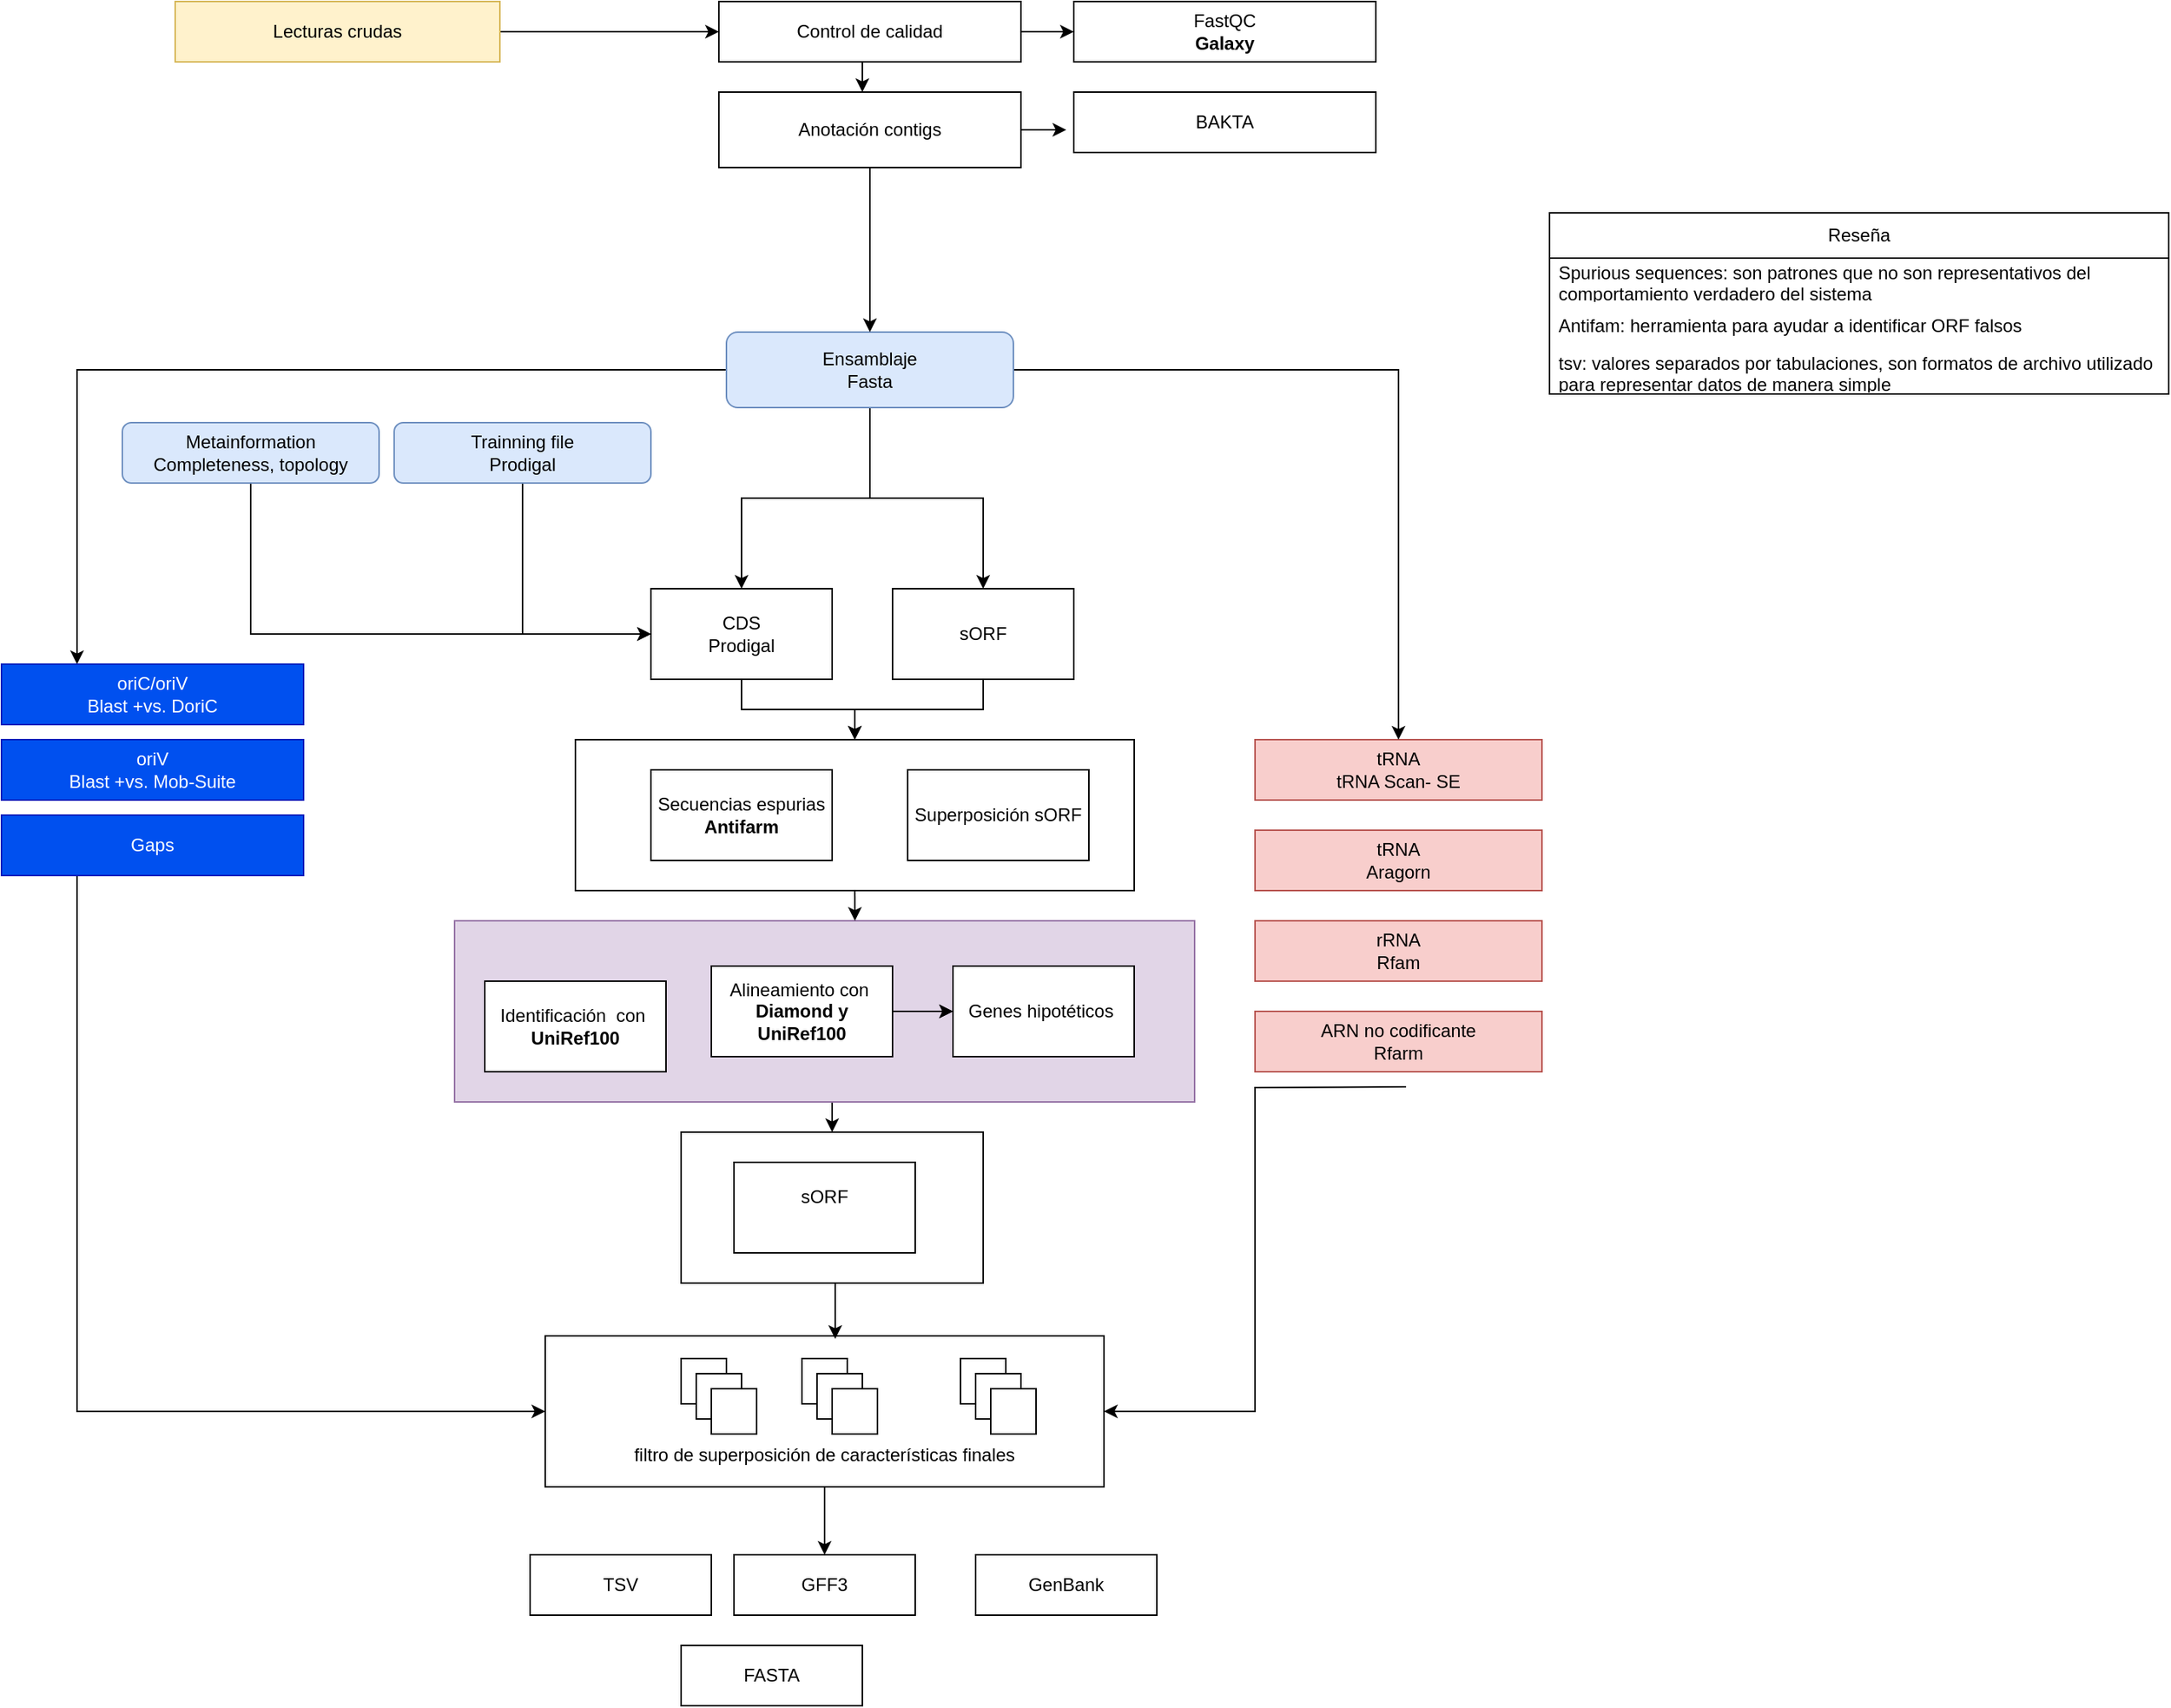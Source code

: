 <mxfile version="24.0.7" type="github">
  <diagram name="Página-1" id="lsY_AHojMyWDu4EsEvxC">
    <mxGraphModel dx="1467" dy="767" grid="1" gridSize="10" guides="1" tooltips="1" connect="1" arrows="1" fold="1" page="1" pageScale="1" pageWidth="1654" pageHeight="1169" math="0" shadow="0">
      <root>
        <mxCell id="0" />
        <mxCell id="1" parent="0" />
        <mxCell id="0k39_keqmSAFUSxoz9Lg-10" value="" style="rounded=0;whiteSpace=wrap;html=1;" parent="1" vertex="1">
          <mxGeometry x="585" y="779" width="200" height="100" as="geometry" />
        </mxCell>
        <mxCell id="F7AiFnY3k-9bkChaaHXC-18" style="edgeStyle=orthogonalEdgeStyle;rounded=0;orthogonalLoop=1;jettySize=auto;html=1;exitX=0.5;exitY=1;exitDx=0;exitDy=0;entryX=0.5;entryY=0;entryDx=0;entryDy=0;" parent="1" source="0k39_keqmSAFUSxoz9Lg-8" target="0k39_keqmSAFUSxoz9Lg-10" edge="1">
          <mxGeometry relative="1" as="geometry" />
        </mxCell>
        <mxCell id="0k39_keqmSAFUSxoz9Lg-8" value="" style="rounded=0;whiteSpace=wrap;html=1;fillColor=#e1d5e7;strokeColor=#9673a6;" parent="1" vertex="1">
          <mxGeometry x="435" y="639" width="490" height="120" as="geometry" />
        </mxCell>
        <mxCell id="0k39_keqmSAFUSxoz9Lg-4" value="" style="rounded=0;whiteSpace=wrap;html=1;" parent="1" vertex="1">
          <mxGeometry x="515" y="519" width="370" height="100" as="geometry" />
        </mxCell>
        <mxCell id="F7AiFnY3k-9bkChaaHXC-7" style="edgeStyle=orthogonalEdgeStyle;rounded=0;orthogonalLoop=1;jettySize=auto;html=1;exitX=0.5;exitY=1;exitDx=0;exitDy=0;" parent="1" source="PLAqqT9fA4ukugUgmhYn-3" target="0k39_keqmSAFUSxoz9Lg-4" edge="1">
          <mxGeometry relative="1" as="geometry" />
        </mxCell>
        <mxCell id="PLAqqT9fA4ukugUgmhYn-3" value="CDS&lt;div&gt;Prodigal&lt;/div&gt;" style="whiteSpace=wrap;html=1;rounded=0;" parent="1" vertex="1">
          <mxGeometry x="565" y="419" width="120" height="60" as="geometry" />
        </mxCell>
        <mxCell id="F7AiFnY3k-9bkChaaHXC-8" style="edgeStyle=orthogonalEdgeStyle;rounded=0;orthogonalLoop=1;jettySize=auto;html=1;exitX=0.5;exitY=1;exitDx=0;exitDy=0;entryX=0.5;entryY=0;entryDx=0;entryDy=0;" parent="1" source="PLAqqT9fA4ukugUgmhYn-7" target="0k39_keqmSAFUSxoz9Lg-4" edge="1">
          <mxGeometry relative="1" as="geometry" />
        </mxCell>
        <mxCell id="PLAqqT9fA4ukugUgmhYn-7" value="sORF" style="whiteSpace=wrap;html=1;rounded=0;" parent="1" vertex="1">
          <mxGeometry x="725" y="419" width="120" height="60" as="geometry" />
        </mxCell>
        <mxCell id="PLAqqT9fA4ukugUgmhYn-12" value="&lt;div&gt;Secuencias espurias&lt;/div&gt;&lt;div&gt;&lt;b&gt;Antifarm&lt;/b&gt;&lt;/div&gt;" style="rounded=0;whiteSpace=wrap;html=1;" parent="1" vertex="1">
          <mxGeometry x="565" y="539" width="120" height="60" as="geometry" />
        </mxCell>
        <mxCell id="0k39_keqmSAFUSxoz9Lg-2" value="Superposición sORF" style="rounded=0;whiteSpace=wrap;html=1;" parent="1" vertex="1">
          <mxGeometry x="735" y="539" width="120" height="60" as="geometry" />
        </mxCell>
        <mxCell id="0k39_keqmSAFUSxoz9Lg-5" value="Genes hipotéticos&amp;nbsp;" style="rounded=0;whiteSpace=wrap;html=1;" parent="1" vertex="1">
          <mxGeometry x="765" y="669" width="120" height="60" as="geometry" />
        </mxCell>
        <mxCell id="F7AiFnY3k-9bkChaaHXC-10" style="edgeStyle=orthogonalEdgeStyle;rounded=0;orthogonalLoop=1;jettySize=auto;html=1;exitX=1;exitY=0.5;exitDx=0;exitDy=0;" parent="1" source="0k39_keqmSAFUSxoz9Lg-6" target="0k39_keqmSAFUSxoz9Lg-5" edge="1">
          <mxGeometry relative="1" as="geometry" />
        </mxCell>
        <mxCell id="DjfpF-f8qs52rNZ2FO8E-1" value="" style="edgeStyle=orthogonalEdgeStyle;rounded=0;orthogonalLoop=1;jettySize=auto;html=1;" parent="1" source="0k39_keqmSAFUSxoz9Lg-6" target="0k39_keqmSAFUSxoz9Lg-5" edge="1">
          <mxGeometry relative="1" as="geometry" />
        </mxCell>
        <mxCell id="0k39_keqmSAFUSxoz9Lg-6" value="Alineamiento con&amp;nbsp;&lt;br&gt;&lt;b&gt;Diamond y UniRef100&lt;/b&gt;" style="rounded=0;whiteSpace=wrap;html=1;" parent="1" vertex="1">
          <mxGeometry x="605" y="669" width="120" height="60" as="geometry" />
        </mxCell>
        <mxCell id="0k39_keqmSAFUSxoz9Lg-7" value="Identificación&amp;nbsp; con&amp;nbsp;&lt;br&gt;&lt;b&gt;UniRef100&lt;/b&gt;" style="rounded=0;whiteSpace=wrap;html=1;" parent="1" vertex="1">
          <mxGeometry x="455" y="679" width="120" height="60" as="geometry" />
        </mxCell>
        <mxCell id="0k39_keqmSAFUSxoz9Lg-9" value="sORF&lt;div&gt;&lt;br/&gt;&lt;/div&gt;" style="rounded=0;whiteSpace=wrap;html=1;" parent="1" vertex="1">
          <mxGeometry x="620" y="799" width="120" height="60" as="geometry" />
        </mxCell>
        <mxCell id="DjfpF-f8qs52rNZ2FO8E-10" value="" style="edgeStyle=orthogonalEdgeStyle;rounded=0;orthogonalLoop=1;jettySize=auto;html=1;" parent="1" source="0k39_keqmSAFUSxoz9Lg-11" target="DjfpF-f8qs52rNZ2FO8E-9" edge="1">
          <mxGeometry relative="1" as="geometry" />
        </mxCell>
        <mxCell id="0k39_keqmSAFUSxoz9Lg-11" value="&lt;div&gt;&lt;br&gt;&lt;/div&gt;&lt;div&gt;&lt;br&gt;&lt;/div&gt;&lt;div&gt;&lt;br&gt;&lt;/div&gt;&lt;div&gt;&lt;br&gt;&lt;/div&gt;&lt;div&gt;filtro de superposición de características finales&lt;/div&gt;" style="rounded=0;whiteSpace=wrap;html=1;" parent="1" vertex="1">
          <mxGeometry x="495" y="914" width="370" height="100" as="geometry" />
        </mxCell>
        <mxCell id="0k39_keqmSAFUSxoz9Lg-12" value="" style="whiteSpace=wrap;html=1;aspect=fixed;" parent="1" vertex="1">
          <mxGeometry x="585" y="929" width="30" height="30" as="geometry" />
        </mxCell>
        <mxCell id="0k39_keqmSAFUSxoz9Lg-13" value="" style="whiteSpace=wrap;html=1;aspect=fixed;" parent="1" vertex="1">
          <mxGeometry x="595" y="939" width="30" height="30" as="geometry" />
        </mxCell>
        <mxCell id="0k39_keqmSAFUSxoz9Lg-14" value="" style="whiteSpace=wrap;html=1;aspect=fixed;" parent="1" vertex="1">
          <mxGeometry x="605" y="949" width="30" height="30" as="geometry" />
        </mxCell>
        <mxCell id="0k39_keqmSAFUSxoz9Lg-15" value="" style="whiteSpace=wrap;html=1;aspect=fixed;" parent="1" vertex="1">
          <mxGeometry x="665" y="929" width="30" height="30" as="geometry" />
        </mxCell>
        <mxCell id="0k39_keqmSAFUSxoz9Lg-16" value="" style="whiteSpace=wrap;html=1;aspect=fixed;" parent="1" vertex="1">
          <mxGeometry x="675" y="939" width="30" height="30" as="geometry" />
        </mxCell>
        <mxCell id="0k39_keqmSAFUSxoz9Lg-17" value="" style="whiteSpace=wrap;html=1;aspect=fixed;" parent="1" vertex="1">
          <mxGeometry x="685" y="949" width="30" height="30" as="geometry" />
        </mxCell>
        <mxCell id="0k39_keqmSAFUSxoz9Lg-18" value="" style="whiteSpace=wrap;html=1;aspect=fixed;" parent="1" vertex="1">
          <mxGeometry x="770" y="929" width="30" height="30" as="geometry" />
        </mxCell>
        <mxCell id="0k39_keqmSAFUSxoz9Lg-19" value="" style="whiteSpace=wrap;html=1;aspect=fixed;" parent="1" vertex="1">
          <mxGeometry x="780" y="939" width="30" height="30" as="geometry" />
        </mxCell>
        <mxCell id="0k39_keqmSAFUSxoz9Lg-20" value="" style="whiteSpace=wrap;html=1;aspect=fixed;" parent="1" vertex="1">
          <mxGeometry x="790" y="949" width="30" height="30" as="geometry" />
        </mxCell>
        <mxCell id="0k39_keqmSAFUSxoz9Lg-21" value="tRNA&lt;br&gt;tRNA Scan- SE" style="rounded=0;whiteSpace=wrap;html=1;fillColor=#f8cecc;strokeColor=#b85450;" parent="1" vertex="1">
          <mxGeometry x="965" y="519" width="190" height="40" as="geometry" />
        </mxCell>
        <mxCell id="0k39_keqmSAFUSxoz9Lg-22" value="tRNA&lt;br&gt;Aragorn" style="rounded=0;whiteSpace=wrap;html=1;fillColor=#f8cecc;strokeColor=#b85450;" parent="1" vertex="1">
          <mxGeometry x="965" y="579" width="190" height="40" as="geometry" />
        </mxCell>
        <mxCell id="0k39_keqmSAFUSxoz9Lg-23" value="rRNA&lt;br&gt;Rfam" style="rounded=0;whiteSpace=wrap;html=1;fillColor=#f8cecc;strokeColor=#b85450;" parent="1" vertex="1">
          <mxGeometry x="965" y="639" width="190" height="40" as="geometry" />
        </mxCell>
        <mxCell id="0k39_keqmSAFUSxoz9Lg-24" value="ARN no codificante&lt;br&gt;Rfarm" style="rounded=0;whiteSpace=wrap;html=1;fillColor=#f8cecc;strokeColor=#b85450;" parent="1" vertex="1">
          <mxGeometry x="965" y="699" width="190" height="40" as="geometry" />
        </mxCell>
        <mxCell id="F7AiFnY3k-9bkChaaHXC-15" style="edgeStyle=orthogonalEdgeStyle;rounded=0;orthogonalLoop=1;jettySize=auto;html=1;entryX=1;entryY=0.5;entryDx=0;entryDy=0;" parent="1" target="0k39_keqmSAFUSxoz9Lg-11" edge="1">
          <mxGeometry relative="1" as="geometry">
            <mxPoint x="1065" y="749" as="sourcePoint" />
          </mxGeometry>
        </mxCell>
        <mxCell id="F7AiFnY3k-9bkChaaHXC-11" style="edgeStyle=orthogonalEdgeStyle;rounded=0;orthogonalLoop=1;jettySize=auto;html=1;exitX=0.5;exitY=1;exitDx=0;exitDy=0;entryX=0;entryY=0.5;entryDx=0;entryDy=0;" parent="1" source="0k39_keqmSAFUSxoz9Lg-280" target="PLAqqT9fA4ukugUgmhYn-3" edge="1">
          <mxGeometry relative="1" as="geometry" />
        </mxCell>
        <mxCell id="0k39_keqmSAFUSxoz9Lg-280" value="Metainformation&lt;div&gt;Completeness, topology&lt;/div&gt;" style="rounded=1;whiteSpace=wrap;html=1;fillColor=#dae8fc;strokeColor=#6c8ebf;" parent="1" vertex="1">
          <mxGeometry x="215" y="309" width="170" height="40" as="geometry" />
        </mxCell>
        <mxCell id="F7AiFnY3k-9bkChaaHXC-12" style="edgeStyle=orthogonalEdgeStyle;rounded=0;orthogonalLoop=1;jettySize=auto;html=1;exitX=0.5;exitY=1;exitDx=0;exitDy=0;entryX=0;entryY=0.5;entryDx=0;entryDy=0;" parent="1" source="0k39_keqmSAFUSxoz9Lg-281" target="PLAqqT9fA4ukugUgmhYn-3" edge="1">
          <mxGeometry relative="1" as="geometry" />
        </mxCell>
        <mxCell id="0k39_keqmSAFUSxoz9Lg-281" value="Trainning file&lt;div&gt;Prodigal&lt;/div&gt;" style="rounded=1;whiteSpace=wrap;html=1;fillColor=#dae8fc;strokeColor=#6c8ebf;" parent="1" vertex="1">
          <mxGeometry x="395" y="309" width="170" height="40" as="geometry" />
        </mxCell>
        <mxCell id="F7AiFnY3k-9bkChaaHXC-5" style="edgeStyle=orthogonalEdgeStyle;rounded=0;orthogonalLoop=1;jettySize=auto;html=1;exitX=0.5;exitY=1;exitDx=0;exitDy=0;entryX=0.5;entryY=0;entryDx=0;entryDy=0;" parent="1" source="0k39_keqmSAFUSxoz9Lg-282" target="PLAqqT9fA4ukugUgmhYn-3" edge="1">
          <mxGeometry relative="1" as="geometry" />
        </mxCell>
        <mxCell id="F7AiFnY3k-9bkChaaHXC-6" style="edgeStyle=orthogonalEdgeStyle;rounded=0;orthogonalLoop=1;jettySize=auto;html=1;exitX=0.5;exitY=1;exitDx=0;exitDy=0;entryX=0.5;entryY=0;entryDx=0;entryDy=0;" parent="1" source="0k39_keqmSAFUSxoz9Lg-282" target="PLAqqT9fA4ukugUgmhYn-7" edge="1">
          <mxGeometry relative="1" as="geometry" />
        </mxCell>
        <mxCell id="F7AiFnY3k-9bkChaaHXC-13" style="edgeStyle=orthogonalEdgeStyle;rounded=0;orthogonalLoop=1;jettySize=auto;html=1;exitX=0;exitY=0.5;exitDx=0;exitDy=0;entryX=0.25;entryY=0;entryDx=0;entryDy=0;" parent="1" source="0k39_keqmSAFUSxoz9Lg-282" target="0k39_keqmSAFUSxoz9Lg-284" edge="1">
          <mxGeometry relative="1" as="geometry" />
        </mxCell>
        <mxCell id="F7AiFnY3k-9bkChaaHXC-16" style="edgeStyle=orthogonalEdgeStyle;rounded=0;orthogonalLoop=1;jettySize=auto;html=1;exitX=1;exitY=0.5;exitDx=0;exitDy=0;entryX=0.5;entryY=0;entryDx=0;entryDy=0;" parent="1" source="0k39_keqmSAFUSxoz9Lg-282" target="0k39_keqmSAFUSxoz9Lg-21" edge="1">
          <mxGeometry relative="1" as="geometry" />
        </mxCell>
        <mxCell id="0k39_keqmSAFUSxoz9Lg-282" value="Ensamblaje&lt;div&gt;Fasta&lt;/div&gt;" style="rounded=1;whiteSpace=wrap;html=1;fillColor=#dae8fc;strokeColor=#6c8ebf;" parent="1" vertex="1">
          <mxGeometry x="615" y="249" width="190" height="50" as="geometry" />
        </mxCell>
        <mxCell id="0k39_keqmSAFUSxoz9Lg-284" value="oriC/oriV&lt;div&gt;Blast +vs. DoriC&lt;/div&gt;" style="rounded=0;whiteSpace=wrap;html=1;fillColor=#0050ef;fontColor=#ffffff;strokeColor=#001DBC;" parent="1" vertex="1">
          <mxGeometry x="135" y="469" width="200" height="40" as="geometry" />
        </mxCell>
        <mxCell id="F7AiFnY3k-9bkChaaHXC-1" value="oriV&lt;div&gt;Blast +vs. Mob-Suite&lt;/div&gt;" style="rounded=0;whiteSpace=wrap;html=1;fillColor=#0050ef;fontColor=#ffffff;strokeColor=#001DBC;" parent="1" vertex="1">
          <mxGeometry x="135" y="519" width="200" height="40" as="geometry" />
        </mxCell>
        <mxCell id="F7AiFnY3k-9bkChaaHXC-14" style="edgeStyle=orthogonalEdgeStyle;rounded=0;orthogonalLoop=1;jettySize=auto;html=1;exitX=0.25;exitY=1;exitDx=0;exitDy=0;entryX=0;entryY=0.5;entryDx=0;entryDy=0;" parent="1" source="F7AiFnY3k-9bkChaaHXC-2" target="0k39_keqmSAFUSxoz9Lg-11" edge="1">
          <mxGeometry relative="1" as="geometry" />
        </mxCell>
        <mxCell id="F7AiFnY3k-9bkChaaHXC-2" value="Gaps" style="rounded=0;whiteSpace=wrap;html=1;fillColor=#0050ef;fontColor=#ffffff;strokeColor=#001DBC;" parent="1" vertex="1">
          <mxGeometry x="135" y="569" width="200" height="40" as="geometry" />
        </mxCell>
        <mxCell id="F7AiFnY3k-9bkChaaHXC-9" style="edgeStyle=orthogonalEdgeStyle;rounded=0;orthogonalLoop=1;jettySize=auto;html=1;exitX=0.5;exitY=1;exitDx=0;exitDy=0;entryX=0.541;entryY=0;entryDx=0;entryDy=0;entryPerimeter=0;" parent="1" source="0k39_keqmSAFUSxoz9Lg-4" target="0k39_keqmSAFUSxoz9Lg-8" edge="1">
          <mxGeometry relative="1" as="geometry" />
        </mxCell>
        <mxCell id="F7AiFnY3k-9bkChaaHXC-19" style="edgeStyle=orthogonalEdgeStyle;rounded=0;orthogonalLoop=1;jettySize=auto;html=1;exitX=0.5;exitY=1;exitDx=0;exitDy=0;entryX=0.519;entryY=0.02;entryDx=0;entryDy=0;entryPerimeter=0;" parent="1" source="0k39_keqmSAFUSxoz9Lg-10" target="0k39_keqmSAFUSxoz9Lg-11" edge="1">
          <mxGeometry relative="1" as="geometry" />
        </mxCell>
        <mxCell id="F7AiFnY3k-9bkChaaHXC-20" value="Reseña" style="swimlane;fontStyle=0;childLayout=stackLayout;horizontal=1;startSize=30;horizontalStack=0;resizeParent=1;resizeParentMax=0;resizeLast=0;collapsible=1;marginBottom=0;whiteSpace=wrap;html=1;" parent="1" vertex="1">
          <mxGeometry x="1160" y="170" width="410" height="120" as="geometry" />
        </mxCell>
        <mxCell id="F7AiFnY3k-9bkChaaHXC-21" value="Spurious sequences: son patrones que no son representativos del comportamiento verdadero del sistema" style="text;strokeColor=none;fillColor=none;align=left;verticalAlign=middle;spacingLeft=4;spacingRight=4;overflow=hidden;points=[[0,0.5],[1,0.5]];portConstraint=eastwest;rotatable=0;whiteSpace=wrap;html=1;" parent="F7AiFnY3k-9bkChaaHXC-20" vertex="1">
          <mxGeometry y="30" width="410" height="30" as="geometry" />
        </mxCell>
        <mxCell id="F7AiFnY3k-9bkChaaHXC-22" value="Antifam: herramienta para ayudar a identificar ORF falsos" style="text;strokeColor=none;fillColor=none;align=left;verticalAlign=middle;spacingLeft=4;spacingRight=4;overflow=hidden;points=[[0,0.5],[1,0.5]];portConstraint=eastwest;rotatable=0;whiteSpace=wrap;html=1;" parent="F7AiFnY3k-9bkChaaHXC-20" vertex="1">
          <mxGeometry y="60" width="410" height="30" as="geometry" />
        </mxCell>
        <mxCell id="F7AiFnY3k-9bkChaaHXC-23" value="tsv: valores separados por tabulaciones, son formatos de archivo utilizado para representar datos de manera simple" style="text;strokeColor=none;fillColor=none;align=left;verticalAlign=middle;spacingLeft=4;spacingRight=4;overflow=hidden;points=[[0,0.5],[1,0.5]];portConstraint=eastwest;rotatable=0;whiteSpace=wrap;html=1;" parent="F7AiFnY3k-9bkChaaHXC-20" vertex="1">
          <mxGeometry y="90" width="410" height="30" as="geometry" />
        </mxCell>
        <mxCell id="DjfpF-f8qs52rNZ2FO8E-9" value="GFF3" style="whiteSpace=wrap;html=1;rounded=0;" parent="1" vertex="1">
          <mxGeometry x="620" y="1059" width="120" height="40" as="geometry" />
        </mxCell>
        <mxCell id="DjfpF-f8qs52rNZ2FO8E-11" value="TSV" style="whiteSpace=wrap;html=1;rounded=0;" parent="1" vertex="1">
          <mxGeometry x="485" y="1059" width="120" height="40" as="geometry" />
        </mxCell>
        <mxCell id="DjfpF-f8qs52rNZ2FO8E-12" value="GenBank&lt;span style=&quot;color: rgba(0, 0, 0, 0); font-family: monospace; font-size: 0px; text-align: start; text-wrap: nowrap;&quot;&gt;%3CmxGraphModel%3E%3Croot%3E%3CmxCell%20id%3D%220%22%2F%3E%3CmxCell%20id%3D%221%22%20parent%3D%220%22%2F%3E%3CmxCell%20id%3D%222%22%20value%3D%22%22%20style%3D%22whiteSpace%3Dwrap%3Bhtml%3D1%3Brounded%3D0%3B%22%20vertex%3D%221%22%20parent%3D%221%22%3E%3CmxGeometry%20x%3D%22525%22%20y%3D%221050%22%20width%3D%22120%22%20height%3D%2260%22%20as%3D%22geometry%22%2F%3E%3C%2FmxCell%3E%3C%2Froot%3E%3C%2FmxGraphModel%3E&lt;/span&gt;" style="whiteSpace=wrap;html=1;rounded=0;" parent="1" vertex="1">
          <mxGeometry x="780" y="1059" width="120" height="40" as="geometry" />
        </mxCell>
        <mxCell id="DjfpF-f8qs52rNZ2FO8E-13" value="FASTA" style="whiteSpace=wrap;html=1;rounded=0;" parent="1" vertex="1">
          <mxGeometry x="585" y="1119" width="120" height="40" as="geometry" />
        </mxCell>
        <mxCell id="5-C1syGSmPdqBT3i8IZU-4" value="" style="edgeStyle=orthogonalEdgeStyle;rounded=0;orthogonalLoop=1;jettySize=auto;html=1;" edge="1" parent="1" source="5-C1syGSmPdqBT3i8IZU-2" target="5-C1syGSmPdqBT3i8IZU-3">
          <mxGeometry relative="1" as="geometry" />
        </mxCell>
        <mxCell id="5-C1syGSmPdqBT3i8IZU-2" value="Lecturas crudas" style="rounded=0;whiteSpace=wrap;html=1;fillColor=#fff2cc;strokeColor=#d6b656;" vertex="1" parent="1">
          <mxGeometry x="250" y="30" width="215" height="40" as="geometry" />
        </mxCell>
        <mxCell id="5-C1syGSmPdqBT3i8IZU-8" style="edgeStyle=orthogonalEdgeStyle;rounded=0;orthogonalLoop=1;jettySize=auto;html=1;exitX=1;exitY=0.5;exitDx=0;exitDy=0;entryX=0;entryY=0.5;entryDx=0;entryDy=0;" edge="1" parent="1" source="5-C1syGSmPdqBT3i8IZU-3" target="5-C1syGSmPdqBT3i8IZU-5">
          <mxGeometry relative="1" as="geometry" />
        </mxCell>
        <mxCell id="5-C1syGSmPdqBT3i8IZU-3" value="Control de calidad" style="whiteSpace=wrap;html=1;rounded=0;" vertex="1" parent="1">
          <mxGeometry x="610" y="30" width="200" height="40" as="geometry" />
        </mxCell>
        <mxCell id="5-C1syGSmPdqBT3i8IZU-5" value="FastQC&lt;br&gt;&lt;b&gt;Galaxy&lt;/b&gt;" style="whiteSpace=wrap;html=1;rounded=0;" vertex="1" parent="1">
          <mxGeometry x="845" y="30" width="200" height="40" as="geometry" />
        </mxCell>
        <mxCell id="5-C1syGSmPdqBT3i8IZU-15" style="edgeStyle=orthogonalEdgeStyle;rounded=0;orthogonalLoop=1;jettySize=auto;html=1;exitX=0.5;exitY=1;exitDx=0;exitDy=0;entryX=0.5;entryY=0;entryDx=0;entryDy=0;" edge="1" parent="1">
          <mxGeometry relative="1" as="geometry">
            <mxPoint x="705" y="70" as="sourcePoint" />
            <mxPoint x="705" y="90" as="targetPoint" />
          </mxGeometry>
        </mxCell>
        <mxCell id="5-C1syGSmPdqBT3i8IZU-19" style="edgeStyle=orthogonalEdgeStyle;rounded=0;orthogonalLoop=1;jettySize=auto;html=1;exitX=0.5;exitY=1;exitDx=0;exitDy=0;entryX=0.5;entryY=0;entryDx=0;entryDy=0;" edge="1" parent="1" source="5-C1syGSmPdqBT3i8IZU-12" target="0k39_keqmSAFUSxoz9Lg-282">
          <mxGeometry relative="1" as="geometry" />
        </mxCell>
        <mxCell id="5-C1syGSmPdqBT3i8IZU-20" style="edgeStyle=orthogonalEdgeStyle;rounded=0;orthogonalLoop=1;jettySize=auto;html=1;exitX=1;exitY=0.5;exitDx=0;exitDy=0;" edge="1" parent="1" source="5-C1syGSmPdqBT3i8IZU-12">
          <mxGeometry relative="1" as="geometry">
            <mxPoint x="840" y="114.667" as="targetPoint" />
          </mxGeometry>
        </mxCell>
        <mxCell id="5-C1syGSmPdqBT3i8IZU-12" value="Anotación contigs" style="whiteSpace=wrap;html=1;rounded=0;" vertex="1" parent="1">
          <mxGeometry x="610" y="90" width="200" height="50" as="geometry" />
        </mxCell>
        <mxCell id="5-C1syGSmPdqBT3i8IZU-13" value="BAKTA" style="whiteSpace=wrap;html=1;rounded=0;" vertex="1" parent="1">
          <mxGeometry x="845" y="90" width="200" height="40" as="geometry" />
        </mxCell>
      </root>
    </mxGraphModel>
  </diagram>
</mxfile>
